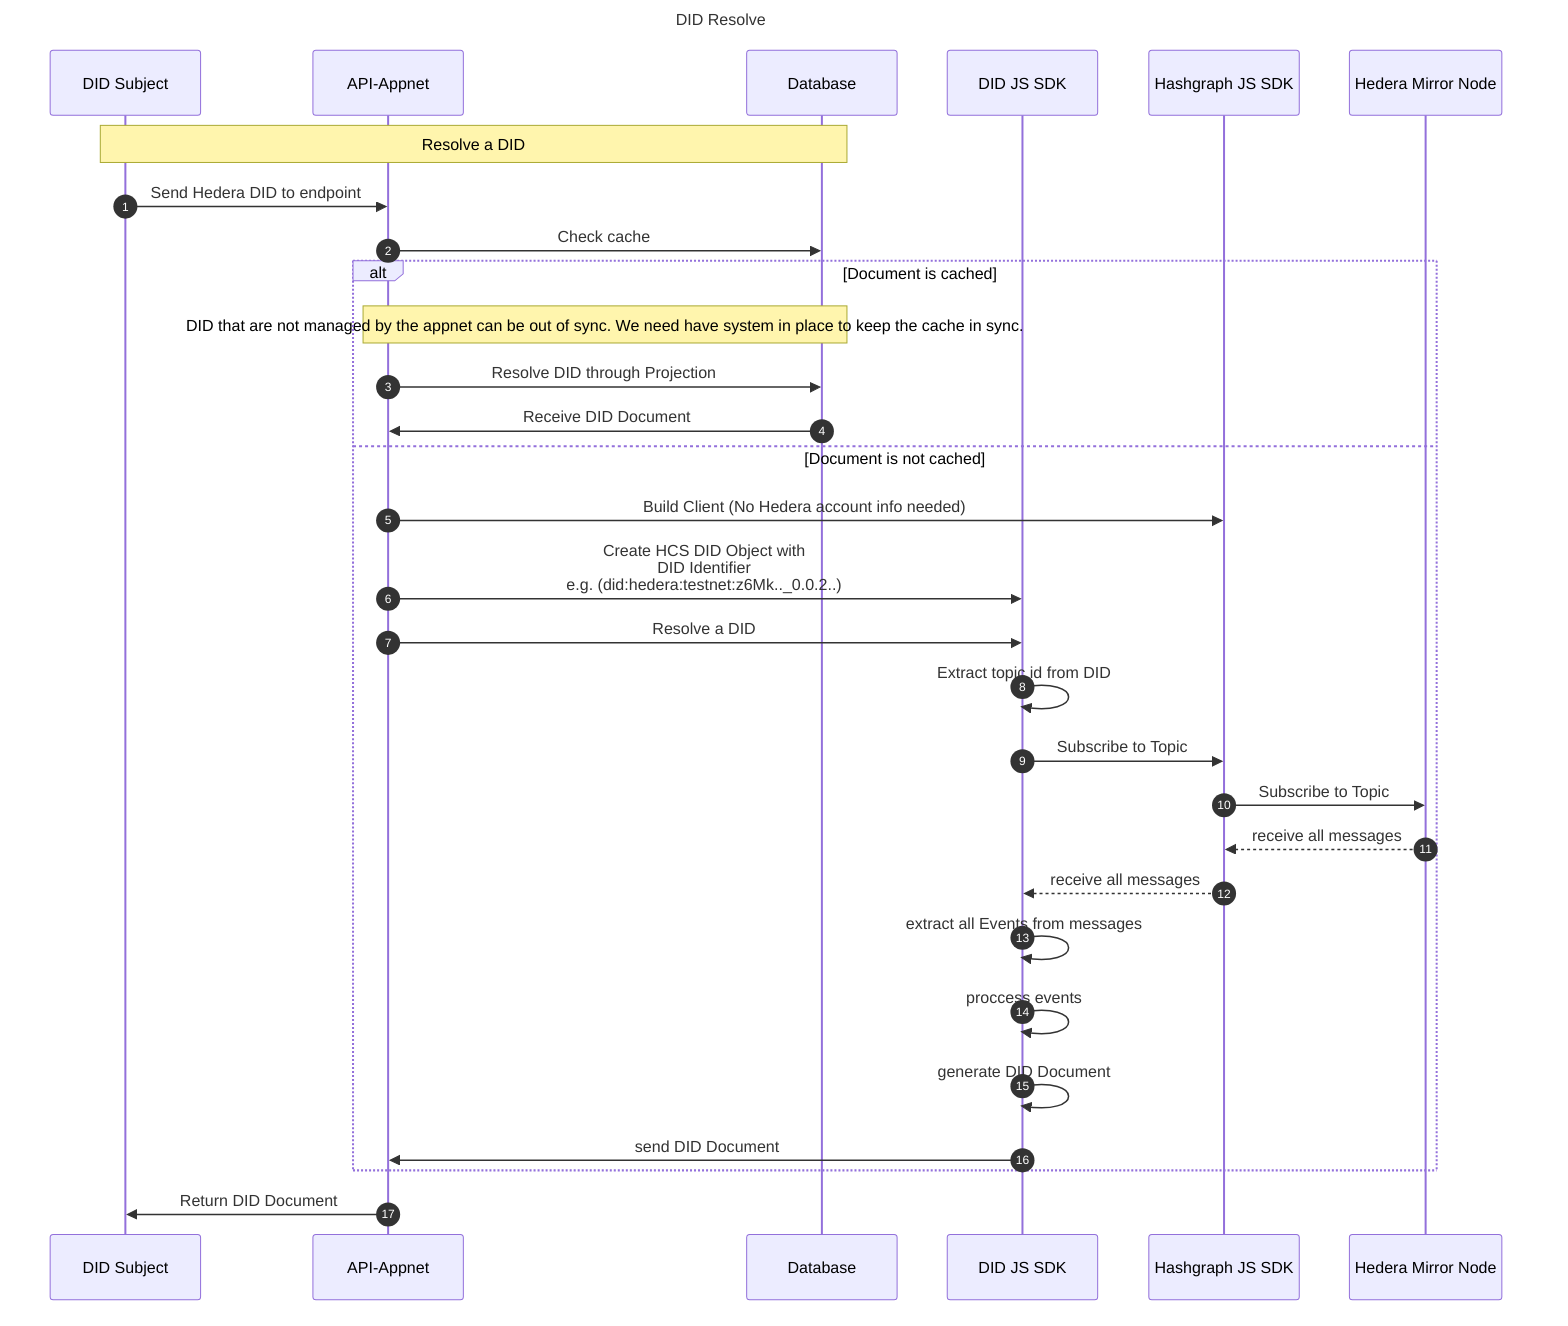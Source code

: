sequenceDiagram
Title: DID Resolve
  autonumber
  participant Subject as DID Subject
  participant App as API-Appnet
  participant DB as Database
  participant SDK as DID JS SDK
  participant HSDK as Hashgraph JS SDK
  participant HMN as Hedera Mirror Node

note over Subject,DB: Resolve a DID
Subject->>App: Send Hedera DID to endpoint
App->>DB: Check cache
alt Document is cached
note over App,DB: DID that are not managed by the appnet can be out of sync. We need have system in place to keep the cache in sync.
App->>DB: Resolve DID through Projection
DB->>App: Receive DID Document
else Document is not cached
App ->> HSDK: Build Client (No Hedera account info needed)

App ->> SDK: Create HCS DID Object with <br> DID Identifier <br> e.g. (did:hedera:testnet:z6Mk.._0.0.2..)
App ->> SDK: Resolve a DID
SDK ->> SDK: Extract topic id from DID
SDK ->> HSDK: Subscribe to Topic
HSDK ->> HMN: Subscribe to Topic
HMN -->> HSDK: receive all messages
HSDK -->> SDK: receive all messages
SDK ->> SDK: extract all Events from messages
SDK ->> SDK: proccess events
SDK ->> SDK: generate DID Document
SDK ->> App: send DID Document
end
App->>Subject: Return DID Document